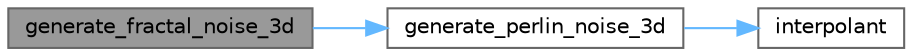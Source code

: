 digraph "generate_fractal_noise_3d"
{
 // LATEX_PDF_SIZE
  bgcolor="transparent";
  edge [fontname=Helvetica,fontsize=10,labelfontname=Helvetica,labelfontsize=10];
  node [fontname=Helvetica,fontsize=10,shape=box,height=0.2,width=0.4];
  rankdir="LR";
  Node1 [id="Node000001",label="generate_fractal_noise_3d",height=0.2,width=0.4,color="gray40", fillcolor="grey60", style="filled", fontcolor="black",tooltip=" "];
  Node1 -> Node2 [id="edge5_Node000001_Node000002",color="steelblue1",style="solid",tooltip=" "];
  Node2 [id="Node000002",label="generate_perlin_noise_3d",height=0.2,width=0.4,color="grey40", fillcolor="white", style="filled",URL="$dc/d59/a00364.html#a8f0a805cc15da261cccfb8ee1b927e2e",tooltip=" "];
  Node2 -> Node3 [id="edge6_Node000002_Node000003",color="steelblue1",style="solid",tooltip=" "];
  Node3 [id="Node000003",label="interpolant",height=0.2,width=0.4,color="grey40", fillcolor="white", style="filled",URL="$dc/d59/a00364.html#a3fa1574eb32a9a437f406b678d378c99",tooltip=" "];
}
